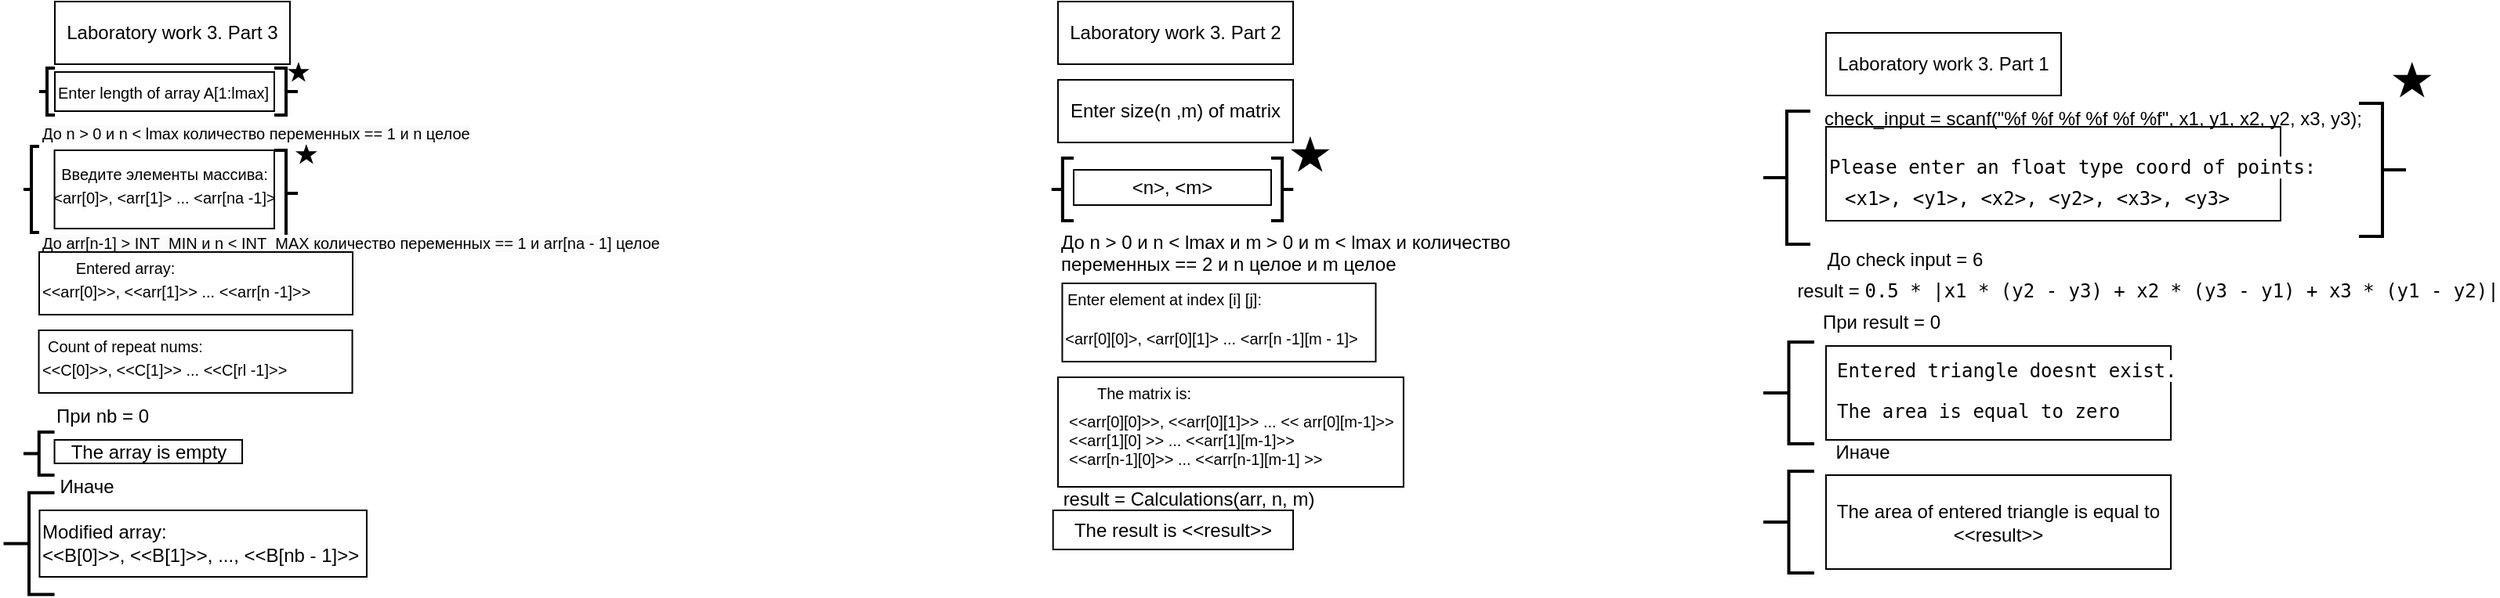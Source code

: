 <mxfile version="24.8.6">
  <diagram name="Страница — 1" id="LChfCd9GJr9Gyu2wsHm_">
    <mxGraphModel dx="2603" dy="435" grid="1" gridSize="10" guides="1" tooltips="1" connect="1" arrows="1" fold="1" page="1" pageScale="1" pageWidth="827" pageHeight="1169" math="0" shadow="0">
      <root>
        <mxCell id="0" />
        <mxCell id="1" parent="0" />
        <mxCell id="aCc7TKT8OqYcb1qSQDQJ-1" value="Laboratory work 3. Part 1" style="rounded=0;whiteSpace=wrap;html=1;" vertex="1" parent="1">
          <mxGeometry x="-460" y="30" width="150" height="40" as="geometry" />
        </mxCell>
        <mxCell id="aCc7TKT8OqYcb1qSQDQJ-2" value="&lt;div style=&quot;&quot;&gt;&lt;pre style=&quot;font-family: &amp;quot;JetBrains Mono&amp;quot;, monospace;&quot;&gt;&lt;br&gt;&lt;/pre&gt;&lt;/div&gt;" style="rounded=0;whiteSpace=wrap;html=1;" vertex="1" parent="1">
          <mxGeometry x="-460" y="90" width="290" height="60" as="geometry" />
        </mxCell>
        <mxCell id="aCc7TKT8OqYcb1qSQDQJ-5" value="&lt;pre style=&quot;forced-color-adjust: none; color: rgb(0, 0, 0); font-size: 12px; font-style: normal; font-variant-ligatures: normal; font-variant-caps: normal; font-weight: 400; letter-spacing: normal; orphans: 2; text-align: center; text-indent: 0px; text-transform: none; widows: 2; word-spacing: 0px; -webkit-text-stroke-width: 0px; background-color: rgb(251, 251, 251); text-decoration-thickness: initial; text-decoration-style: initial; text-decoration-color: initial; font-family: &amp;quot;JetBrains Mono&amp;quot;, monospace;&quot;&gt;&lt;span style=&quot;forced-color-adjust: none; background-color: rgb(255, 255, 255);&quot;&gt;Please enter an float type coord of points:&lt;/span&gt;&lt;/pre&gt;" style="text;whiteSpace=wrap;html=1;" vertex="1" parent="1">
          <mxGeometry x="-460" y="90" width="320" height="60" as="geometry" />
        </mxCell>
        <mxCell id="aCc7TKT8OqYcb1qSQDQJ-6" value="&lt;pre style=&quot;forced-color-adjust: none; color: rgb(0, 0, 0); font-size: 12px; font-style: normal; font-variant-ligatures: normal; font-variant-caps: normal; font-weight: 400; letter-spacing: normal; orphans: 2; text-align: center; text-indent: 0px; text-transform: none; widows: 2; word-spacing: 0px; -webkit-text-stroke-width: 0px; text-decoration-thickness: initial; text-decoration-style: initial; text-decoration-color: initial; font-family: &amp;quot;JetBrains Mono&amp;quot;, monospace;&quot;&gt;&lt;span style=&quot;background-color: rgb(255, 255, 255);&quot;&gt;&amp;lt;x1&amp;gt;, &amp;lt;y1&amp;gt;, &amp;lt;x2&amp;gt;, &amp;lt;y2&amp;gt;, &amp;lt;x3&amp;gt;, &amp;lt;y3&amp;gt;&lt;/span&gt;&lt;/pre&gt;" style="text;whiteSpace=wrap;html=1;" vertex="1" parent="1">
          <mxGeometry x="-450" y="110" width="320" height="60" as="geometry" />
        </mxCell>
        <mxCell id="aCc7TKT8OqYcb1qSQDQJ-7" value="check_input = scanf(&quot;%f %f %f %f %f %f&quot;, x1, y1, x2, y2, x3, y3);" style="text;html=1;align=center;verticalAlign=middle;resizable=0;points=[];autosize=1;strokeColor=none;fillColor=none;" vertex="1" parent="1">
          <mxGeometry x="-475" y="70" width="370" height="30" as="geometry" />
        </mxCell>
        <mxCell id="aCc7TKT8OqYcb1qSQDQJ-8" value="До check input = 6" style="text;html=1;align=center;verticalAlign=middle;resizable=0;points=[];autosize=1;strokeColor=none;fillColor=none;" vertex="1" parent="1">
          <mxGeometry x="-470" y="160" width="120" height="30" as="geometry" />
        </mxCell>
        <mxCell id="aCc7TKT8OqYcb1qSQDQJ-9" value="" style="strokeWidth=2;html=1;shape=mxgraph.flowchart.annotation_2;align=left;labelPosition=right;pointerEvents=1;" vertex="1" parent="1">
          <mxGeometry x="-500" y="80" width="30" height="85" as="geometry" />
        </mxCell>
        <mxCell id="aCc7TKT8OqYcb1qSQDQJ-10" value="" style="strokeWidth=2;html=1;shape=mxgraph.flowchart.annotation_2;align=left;labelPosition=right;pointerEvents=1;direction=west;" vertex="1" parent="1">
          <mxGeometry x="-120" y="75" width="30" height="85" as="geometry" />
        </mxCell>
        <mxCell id="aCc7TKT8OqYcb1qSQDQJ-11" value="" style="verticalLabelPosition=bottom;verticalAlign=top;html=1;shape=mxgraph.basic.star;fillColor=#000000;" vertex="1" parent="1">
          <mxGeometry x="-97" y="50" width="21.82" height="20" as="geometry" />
        </mxCell>
        <mxCell id="aCc7TKT8OqYcb1qSQDQJ-12" value="&lt;span style=&quot;background-color: rgb(255, 255, 255);&quot;&gt;result =&amp;nbsp;&lt;span style=&quot;font-family: &amp;quot;JetBrains Mono&amp;quot;, monospace;&quot;&gt;0.5 &lt;/span&gt;&lt;span style=&quot;font-family: &amp;quot;JetBrains Mono&amp;quot;, monospace;&quot;&gt;* |&lt;/span&gt;&lt;span style=&quot;font-family: &amp;quot;JetBrains Mono&amp;quot;, monospace;&quot;&gt;x1 * (y2 - y3) + x2 * (y3 - y1) + x3 * (y1 - y2)|&lt;/span&gt;&lt;/span&gt;" style="text;html=1;align=center;verticalAlign=middle;resizable=0;points=[];autosize=1;strokeColor=none;fillColor=none;" vertex="1" parent="1">
          <mxGeometry x="-475" y="180" width="440" height="30" as="geometry" />
        </mxCell>
        <mxCell id="aCc7TKT8OqYcb1qSQDQJ-13" value="При result = 0" style="text;html=1;align=center;verticalAlign=middle;resizable=0;points=[];autosize=1;strokeColor=none;fillColor=none;" vertex="1" parent="1">
          <mxGeometry x="-475" y="200" width="100" height="30" as="geometry" />
        </mxCell>
        <mxCell id="aCc7TKT8OqYcb1qSQDQJ-14" value="" style="whiteSpace=wrap;html=1;" vertex="1" parent="1">
          <mxGeometry x="-460" y="230" width="220" height="60" as="geometry" />
        </mxCell>
        <mxCell id="aCc7TKT8OqYcb1qSQDQJ-15" value="&lt;div style=&quot;&quot;&gt;&lt;pre style=&quot;font-family: &amp;quot;JetBrains Mono&amp;quot;, monospace;&quot;&gt;&lt;font style=&quot;background-color: rgb(255, 255, 255);&quot; color=&quot;#050505&quot;&gt;Entered triangle doesnt exist. &lt;/font&gt;&lt;/pre&gt;&lt;pre style=&quot;font-family: &amp;quot;JetBrains Mono&amp;quot;, monospace;&quot;&gt;&lt;font style=&quot;background-color: rgb(255, 255, 255);&quot; color=&quot;#050505&quot;&gt;The area is equal to zero&lt;/font&gt;&lt;/pre&gt;&lt;/div&gt;" style="text;whiteSpace=wrap;html=1;" vertex="1" parent="1">
          <mxGeometry x="-455" y="220" width="195" height="60" as="geometry" />
        </mxCell>
        <mxCell id="aCc7TKT8OqYcb1qSQDQJ-16" value="" style="strokeWidth=2;html=1;shape=mxgraph.flowchart.annotation_2;align=left;labelPosition=right;pointerEvents=1;" vertex="1" parent="1">
          <mxGeometry x="-500" y="227.5" width="32.5" height="65" as="geometry" />
        </mxCell>
        <mxCell id="aCc7TKT8OqYcb1qSQDQJ-17" value="Иначе" style="text;html=1;align=center;verticalAlign=middle;resizable=0;points=[];autosize=1;strokeColor=none;fillColor=none;" vertex="1" parent="1">
          <mxGeometry x="-467.5" y="282.5" width="60" height="30" as="geometry" />
        </mxCell>
        <mxCell id="aCc7TKT8OqYcb1qSQDQJ-18" value="The area of entered triangle is equal to &amp;lt;&amp;lt;result&amp;gt;&amp;gt;" style="whiteSpace=wrap;html=1;" vertex="1" parent="1">
          <mxGeometry x="-460" y="312.5" width="220" height="60" as="geometry" />
        </mxCell>
        <mxCell id="aCc7TKT8OqYcb1qSQDQJ-19" value="" style="strokeWidth=2;html=1;shape=mxgraph.flowchart.annotation_2;align=left;labelPosition=right;pointerEvents=1;" vertex="1" parent="1">
          <mxGeometry x="-500" y="310" width="32.5" height="65" as="geometry" />
        </mxCell>
        <mxCell id="aCc7TKT8OqYcb1qSQDQJ-21" value="Laboratory work 3. Part 2" style="rounded=0;whiteSpace=wrap;html=1;" vertex="1" parent="1">
          <mxGeometry x="-950" y="10" width="150" height="40" as="geometry" />
        </mxCell>
        <mxCell id="aCc7TKT8OqYcb1qSQDQJ-24" value="Enter size(n ,m) of matrix" style="rounded=0;whiteSpace=wrap;html=1;" vertex="1" parent="1">
          <mxGeometry x="-950" y="60" width="150" height="40" as="geometry" />
        </mxCell>
        <mxCell id="aCc7TKT8OqYcb1qSQDQJ-27" value="" style="strokeWidth=2;html=1;shape=mxgraph.flowchart.annotation_2;align=left;labelPosition=right;pointerEvents=1;" vertex="1" parent="1">
          <mxGeometry x="-954.12" y="110" width="14.12" height="40" as="geometry" />
        </mxCell>
        <mxCell id="aCc7TKT8OqYcb1qSQDQJ-28" value="" style="strokeWidth=2;html=1;shape=mxgraph.flowchart.annotation_2;align=left;labelPosition=right;pointerEvents=1;direction=west;" vertex="1" parent="1">
          <mxGeometry x="-814" y="110" width="14.12" height="40" as="geometry" />
        </mxCell>
        <mxCell id="aCc7TKT8OqYcb1qSQDQJ-29" value="" style="verticalLabelPosition=bottom;verticalAlign=top;html=1;shape=mxgraph.basic.star;fillColor=#000000;" vertex="1" parent="1">
          <mxGeometry x="-800" y="97.5" width="21.82" height="20" as="geometry" />
        </mxCell>
        <mxCell id="aCc7TKT8OqYcb1qSQDQJ-30" value="&amp;lt;n&amp;gt;, &amp;lt;m&amp;gt;" style="rounded=0;whiteSpace=wrap;html=1;" vertex="1" parent="1">
          <mxGeometry x="-940" y="117.5" width="126" height="22.5" as="geometry" />
        </mxCell>
        <mxCell id="aCc7TKT8OqYcb1qSQDQJ-43" value="" style="rounded=0;whiteSpace=wrap;html=1;align=left;" vertex="1" parent="1">
          <mxGeometry x="-947.27" y="190" width="200" height="50" as="geometry" />
        </mxCell>
        <mxCell id="aCc7TKT8OqYcb1qSQDQJ-44" value="&lt;div style=&quot;text-align: left;&quot;&gt;&lt;span style=&quot;font-size: 10px;&quot;&gt;Enter element at index [i] [j]:&lt;/span&gt;&lt;/div&gt;" style="text;html=1;align=center;verticalAlign=middle;whiteSpace=wrap;rounded=0;" vertex="1" parent="1">
          <mxGeometry x="-947.27" y="192.5" width="130.46" height="15" as="geometry" />
        </mxCell>
        <mxCell id="aCc7TKT8OqYcb1qSQDQJ-45" value="&amp;lt;arr[0][0]&amp;gt;, &amp;lt;arr[0][1]&amp;gt; ... &amp;lt;arr[n -1][m - 1]&amp;gt;" style="text;html=1;align=center;verticalAlign=middle;whiteSpace=wrap;rounded=0;fontSize=10;" vertex="1" parent="1">
          <mxGeometry x="-957.27" y="210" width="210" height="30" as="geometry" />
        </mxCell>
        <mxCell id="aCc7TKT8OqYcb1qSQDQJ-49" value="" style="rounded=0;whiteSpace=wrap;html=1;" vertex="1" parent="1">
          <mxGeometry x="-950" y="250" width="220.46" height="70" as="geometry" />
        </mxCell>
        <mxCell id="aCc7TKT8OqYcb1qSQDQJ-50" value="&lt;font style=&quot;font-size: 10px;&quot;&gt;The matrix is:&lt;/font&gt;" style="text;html=1;align=center;verticalAlign=middle;whiteSpace=wrap;rounded=0;" vertex="1" parent="1">
          <mxGeometry x="-950" y="250" width="110" height="20" as="geometry" />
        </mxCell>
        <mxCell id="aCc7TKT8OqYcb1qSQDQJ-51" value="&amp;lt;&amp;lt;arr[0][0]&amp;gt;&amp;gt;, &amp;lt;&amp;lt;arr[0][1]&amp;gt;&amp;gt; ... &amp;lt;&amp;lt; arr[0][m-1]&amp;gt;&amp;gt;&lt;div style=&quot;font-size: 10px;&quot;&gt;&amp;lt;&amp;lt;arr[1][0] &amp;gt;&amp;gt; ... &amp;lt;&amp;lt;arr[1][m-1]&amp;gt;&amp;gt;&lt;/div&gt;&lt;div style=&quot;font-size: 10px;&quot;&gt;&amp;lt;&amp;lt;arr[n-1][0]&amp;gt;&amp;gt; ... &amp;lt;&amp;lt;arr[n-1][m-1] &amp;gt;&amp;gt;&lt;/div&gt;" style="text;html=1;align=left;verticalAlign=middle;whiteSpace=wrap;rounded=0;fontSize=10;" vertex="1" parent="1">
          <mxGeometry x="-945" y="275" width="240" height="30" as="geometry" />
        </mxCell>
        <mxCell id="aCc7TKT8OqYcb1qSQDQJ-52" value="result = Calculations(arr, n, m)" style="text;html=1;align=center;verticalAlign=middle;resizable=0;points=[];autosize=1;strokeColor=none;fillColor=none;" vertex="1" parent="1">
          <mxGeometry x="-957.27" y="312.5" width="180" height="30" as="geometry" />
        </mxCell>
        <mxCell id="aCc7TKT8OqYcb1qSQDQJ-53" value="The result is &amp;lt;&amp;lt;result&amp;gt;&amp;gt;" style="whiteSpace=wrap;html=1;" vertex="1" parent="1">
          <mxGeometry x="-953.15" y="335" width="153.15" height="25" as="geometry" />
        </mxCell>
        <mxCell id="aCc7TKT8OqYcb1qSQDQJ-54" value="До n &amp;gt; 0 и n &amp;lt; lmax и m &amp;gt; 0 и m &amp;lt; lmax и количество переменных == 2 и n целое и m целое" style="text;whiteSpace=wrap;html=1;" vertex="1" parent="1">
          <mxGeometry x="-950" y="150" width="355.46" height="40" as="geometry" />
        </mxCell>
        <mxCell id="aCc7TKT8OqYcb1qSQDQJ-55" value="Laboratory work 3. Part 3" style="rounded=0;whiteSpace=wrap;html=1;" vertex="1" parent="1">
          <mxGeometry x="-1590" y="10" width="150" height="40" as="geometry" />
        </mxCell>
        <mxCell id="aCc7TKT8OqYcb1qSQDQJ-56" value="&lt;font style=&quot;font-size: 10px;&quot;&gt;Enter length of array A[1:lmax]&lt;/font&gt;" style="rounded=0;whiteSpace=wrap;html=1;align=left;" vertex="1" parent="1">
          <mxGeometry x="-1590" y="55" width="140" height="25" as="geometry" />
        </mxCell>
        <mxCell id="aCc7TKT8OqYcb1qSQDQJ-57" value="" style="verticalLabelPosition=bottom;verticalAlign=top;html=1;shape=mxgraph.basic.star;fillColor=#000000;" vertex="1" parent="1">
          <mxGeometry x="-1440" y="50" width="10.91" height="10" as="geometry" />
        </mxCell>
        <mxCell id="aCc7TKT8OqYcb1qSQDQJ-58" value="" style="strokeWidth=2;html=1;shape=mxgraph.flowchart.annotation_2;align=left;labelPosition=right;pointerEvents=1;" vertex="1" parent="1">
          <mxGeometry x="-1600" y="52.5" width="10" height="30" as="geometry" />
        </mxCell>
        <mxCell id="aCc7TKT8OqYcb1qSQDQJ-59" value="" style="strokeWidth=2;html=1;shape=mxgraph.flowchart.annotation_2;align=left;labelPosition=right;pointerEvents=1;direction=west;" vertex="1" parent="1">
          <mxGeometry x="-1450" y="52.5" width="15" height="30" as="geometry" />
        </mxCell>
        <mxCell id="aCc7TKT8OqYcb1qSQDQJ-60" value="&lt;font style=&quot;forced-color-adjust: none; color: rgb(0, 0, 0); font-family: Helvetica; font-style: normal; font-variant-ligatures: normal; font-variant-caps: normal; font-weight: 400; letter-spacing: normal; orphans: 2; text-align: center; text-indent: 0px; text-transform: none; widows: 2; word-spacing: 0px; -webkit-text-stroke-width: 0px; white-space: nowrap; background-color: rgb(251, 251, 251); text-decoration-thickness: initial; text-decoration-style: initial; text-decoration-color: initial; font-size: 10px;&quot;&gt;До n &amp;gt; 0 и n &amp;lt; lmax количество переменных == 1 и n целое&lt;/font&gt;" style="text;whiteSpace=wrap;html=1;" vertex="1" parent="1">
          <mxGeometry x="-1600" y="80" width="450" height="30" as="geometry" />
        </mxCell>
        <mxCell id="aCc7TKT8OqYcb1qSQDQJ-61" value="" style="rounded=0;whiteSpace=wrap;html=1;align=left;" vertex="1" parent="1">
          <mxGeometry x="-1590.23" y="105" width="140.23" height="50" as="geometry" />
        </mxCell>
        <mxCell id="aCc7TKT8OqYcb1qSQDQJ-62" value="&lt;span style=&quot;font-size: 10px; text-align: left;&quot;&gt;Введите элементы массива:&lt;/span&gt;" style="text;html=1;align=center;verticalAlign=middle;whiteSpace=wrap;rounded=0;" vertex="1" parent="1">
          <mxGeometry x="-1600.23" y="105" width="160" height="30" as="geometry" />
        </mxCell>
        <mxCell id="aCc7TKT8OqYcb1qSQDQJ-63" value="&amp;lt;arr[0]&amp;gt;, &amp;lt;arr[1]&amp;gt; ... &amp;lt;arr[na -1]&amp;gt;" style="text;html=1;align=center;verticalAlign=middle;whiteSpace=wrap;rounded=0;fontSize=10;" vertex="1" parent="1">
          <mxGeometry x="-1625" y="125" width="210" height="20" as="geometry" />
        </mxCell>
        <mxCell id="aCc7TKT8OqYcb1qSQDQJ-68" value="" style="verticalLabelPosition=bottom;verticalAlign=top;html=1;shape=mxgraph.basic.star;fillColor=#000000;" vertex="1" parent="1">
          <mxGeometry x="-1435" y="102.5" width="10.91" height="10" as="geometry" />
        </mxCell>
        <mxCell id="aCc7TKT8OqYcb1qSQDQJ-69" value="" style="strokeWidth=2;html=1;shape=mxgraph.flowchart.annotation_2;align=left;labelPosition=right;pointerEvents=1;" vertex="1" parent="1">
          <mxGeometry x="-1610" y="102.5" width="10" height="55" as="geometry" />
        </mxCell>
        <mxCell id="aCc7TKT8OqYcb1qSQDQJ-70" value="" style="strokeWidth=2;html=1;shape=mxgraph.flowchart.annotation_2;align=left;labelPosition=right;pointerEvents=1;direction=west;" vertex="1" parent="1">
          <mxGeometry x="-1450" y="105" width="15" height="55" as="geometry" />
        </mxCell>
        <mxCell id="aCc7TKT8OqYcb1qSQDQJ-71" value="&lt;font style=&quot;forced-color-adjust: none; color: rgb(0, 0, 0); font-family: Helvetica; font-style: normal; font-variant-ligatures: normal; font-variant-caps: normal; font-weight: 400; letter-spacing: normal; orphans: 2; text-align: center; text-indent: 0px; text-transform: none; widows: 2; word-spacing: 0px; -webkit-text-stroke-width: 0px; white-space: nowrap; background-color: rgb(251, 251, 251); text-decoration-thickness: initial; text-decoration-style: initial; text-decoration-color: initial; font-size: 10px;&quot;&gt;До arr[n-1] &amp;gt; INT_MIN и n &amp;lt; INT_MAX количество переменных == 1 и arr[na - 1] целое&lt;/font&gt;" style="text;whiteSpace=wrap;html=1;" vertex="1" parent="1">
          <mxGeometry x="-1600" y="150" width="450" height="30" as="geometry" />
        </mxCell>
        <mxCell id="aCc7TKT8OqYcb1qSQDQJ-72" value="" style="rounded=0;whiteSpace=wrap;html=1;" vertex="1" parent="1">
          <mxGeometry x="-1600" y="170" width="200" height="40" as="geometry" />
        </mxCell>
        <mxCell id="aCc7TKT8OqYcb1qSQDQJ-73" value="&lt;font style=&quot;font-size: 10px;&quot;&gt;Entered array:&lt;/font&gt;" style="text;html=1;align=center;verticalAlign=middle;whiteSpace=wrap;rounded=0;" vertex="1" parent="1">
          <mxGeometry x="-1600" y="170" width="110" height="20" as="geometry" />
        </mxCell>
        <mxCell id="aCc7TKT8OqYcb1qSQDQJ-74" value="&lt;span style=&quot;text-align: center;&quot;&gt;&amp;lt;&amp;lt;arr[0]&amp;gt;&amp;gt;, &amp;lt;&amp;lt;arr[1]&amp;gt;&amp;gt; ... &amp;lt;&amp;lt;arr[n -1]&amp;gt;&amp;gt;&lt;/span&gt;" style="text;html=1;align=left;verticalAlign=middle;whiteSpace=wrap;rounded=0;fontSize=10;" vertex="1" parent="1">
          <mxGeometry x="-1599.77" y="180" width="240" height="30" as="geometry" />
        </mxCell>
        <mxCell id="aCc7TKT8OqYcb1qSQDQJ-75" value="" style="rounded=0;whiteSpace=wrap;html=1;" vertex="1" parent="1">
          <mxGeometry x="-1600.23" y="220" width="200" height="40" as="geometry" />
        </mxCell>
        <mxCell id="aCc7TKT8OqYcb1qSQDQJ-76" value="&lt;font style=&quot;font-size: 10px;&quot;&gt;Count of repeat nums:&lt;/font&gt;" style="text;html=1;align=center;verticalAlign=middle;whiteSpace=wrap;rounded=0;" vertex="1" parent="1">
          <mxGeometry x="-1600.23" y="220" width="110" height="20" as="geometry" />
        </mxCell>
        <mxCell id="aCc7TKT8OqYcb1qSQDQJ-77" value="&lt;span style=&quot;text-align: center;&quot;&gt;&amp;lt;&amp;lt;C[0]&amp;gt;&amp;gt;, &amp;lt;&amp;lt;C[1]&amp;gt;&amp;gt; ... &amp;lt;&amp;lt;C[rl -1]&amp;gt;&amp;gt;&lt;/span&gt;" style="text;html=1;align=left;verticalAlign=middle;whiteSpace=wrap;rounded=0;fontSize=10;" vertex="1" parent="1">
          <mxGeometry x="-1600" y="230" width="240" height="30" as="geometry" />
        </mxCell>
        <mxCell id="aCc7TKT8OqYcb1qSQDQJ-78" value="При nb = 0" style="text;html=1;align=center;verticalAlign=middle;resizable=0;points=[];autosize=1;strokeColor=none;fillColor=none;" vertex="1" parent="1">
          <mxGeometry x="-1600.23" y="260" width="80" height="30" as="geometry" />
        </mxCell>
        <mxCell id="aCc7TKT8OqYcb1qSQDQJ-79" value="The array is empty" style="whiteSpace=wrap;html=1;" vertex="1" parent="1">
          <mxGeometry x="-1590.23" y="290" width="119.77" height="15" as="geometry" />
        </mxCell>
        <mxCell id="aCc7TKT8OqYcb1qSQDQJ-80" value="" style="strokeWidth=2;html=1;shape=mxgraph.flowchart.annotation_2;align=left;labelPosition=right;pointerEvents=1;" vertex="1" parent="1">
          <mxGeometry x="-1610" y="285" width="19.77" height="27.5" as="geometry" />
        </mxCell>
        <mxCell id="aCc7TKT8OqYcb1qSQDQJ-81" value="Иначе" style="text;html=1;align=center;verticalAlign=middle;resizable=0;points=[];autosize=1;strokeColor=none;fillColor=none;" vertex="1" parent="1">
          <mxGeometry x="-1600.23" y="305" width="60" height="30" as="geometry" />
        </mxCell>
        <mxCell id="aCc7TKT8OqYcb1qSQDQJ-82" value="Modified array:&amp;nbsp;&lt;div&gt;&amp;lt;&amp;lt;B[0]&amp;gt;&amp;gt;, &amp;lt;&amp;lt;B[1]&amp;gt;&amp;gt;, ..., &amp;lt;&amp;lt;B[nb - 1]&amp;gt;&amp;gt;&lt;/div&gt;" style="whiteSpace=wrap;html=1;align=left;" vertex="1" parent="1">
          <mxGeometry x="-1599.77" y="335" width="208.75" height="42.5" as="geometry" />
        </mxCell>
        <mxCell id="aCc7TKT8OqYcb1qSQDQJ-83" value="" style="strokeWidth=2;html=1;shape=mxgraph.flowchart.annotation_2;align=left;labelPosition=right;pointerEvents=1;" vertex="1" parent="1">
          <mxGeometry x="-1622.73" y="323.75" width="32.5" height="65" as="geometry" />
        </mxCell>
      </root>
    </mxGraphModel>
  </diagram>
</mxfile>
